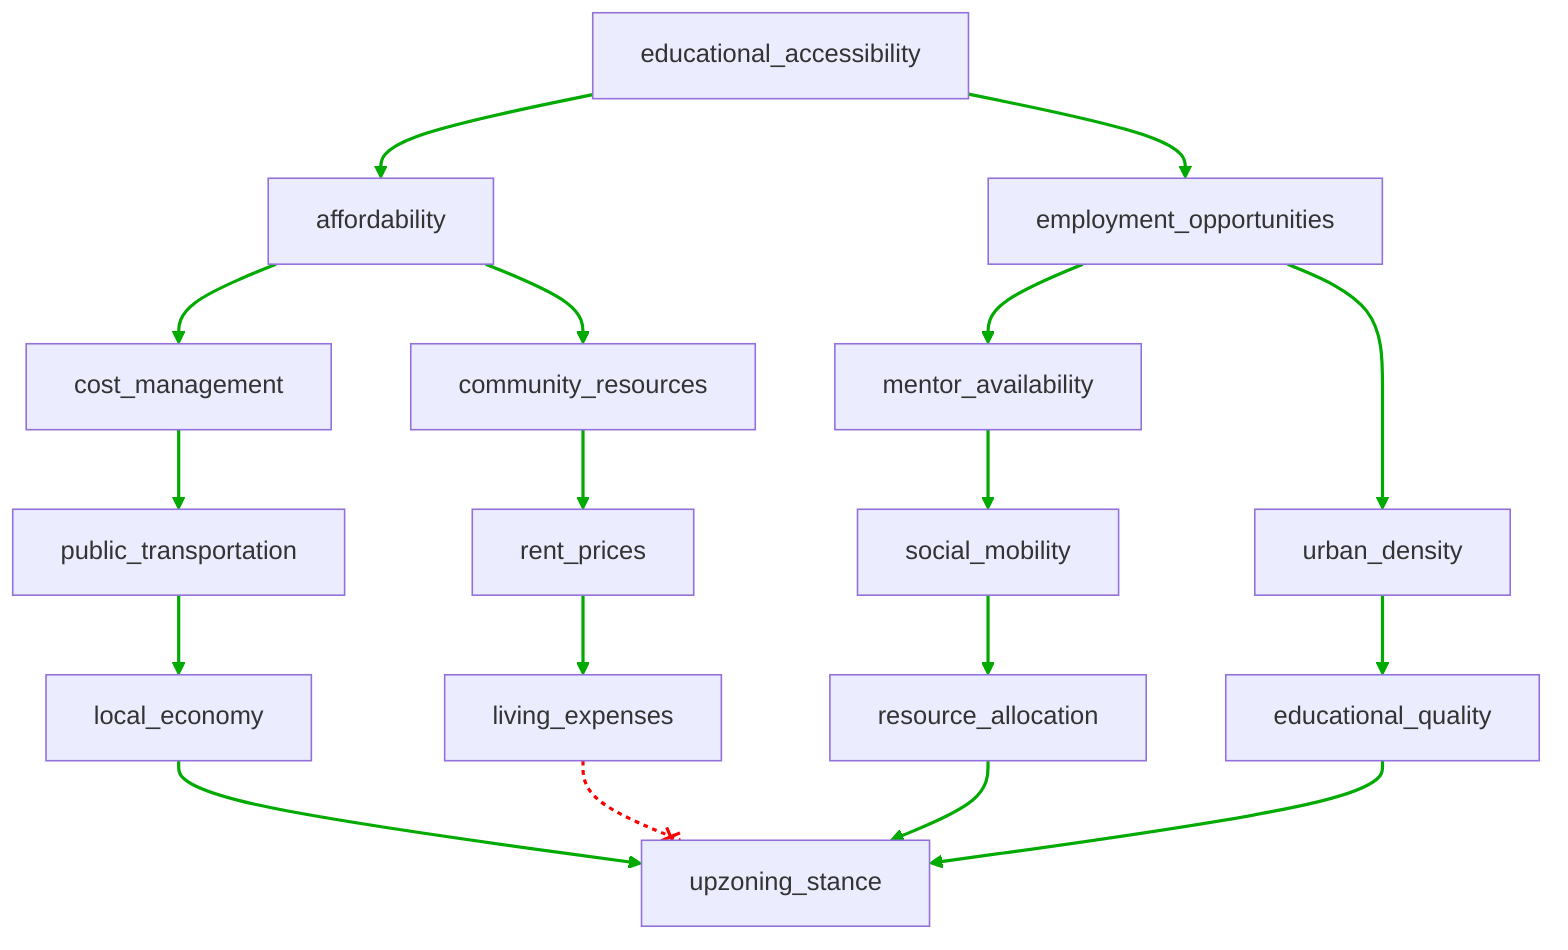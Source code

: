 flowchart TD
n1[educational_accessibility]
n2[affordability]
n3[employment_opportunities]
n4[cost_management]
n5[community_resources]
n6[mentor_availability]
n7[urban_density]
n8[public_transportation]
n9[rent_prices]
n10[social_mobility]
n11[educational_quality]
n12[local_economy]
n13[living_expenses]
n14[resource_allocation]
n15[upzoning_stance]
n1 --> n2
n1 --> n3
n2 --> n4
n2 --> n5
n3 --> n6
n3 --> n7
n4 --> n8
n5 --> n9
n6 --> n10
n7 --> n11
n8 --> n12
n9 --> n13
n10 --> n14
n11 --> n15
n12 --> n15
n13 --x n15
n14 --> n15
linkStyle 0 stroke:#00AA00,stroke-width:2px
linkStyle 1 stroke:#00AA00,stroke-width:2px
linkStyle 2 stroke:#00AA00,stroke-width:2px
linkStyle 3 stroke:#00AA00,stroke-width:2px
linkStyle 4 stroke:#00AA00,stroke-width:2px
linkStyle 5 stroke:#00AA00,stroke-width:2px
linkStyle 6 stroke:#00AA00,stroke-width:2px
linkStyle 7 stroke:#00AA00,stroke-width:2px
linkStyle 8 stroke:#00AA00,stroke-width:2px
linkStyle 9 stroke:#00AA00,stroke-width:2px
linkStyle 10 stroke:#00AA00,stroke-width:2px
linkStyle 11 stroke:#00AA00,stroke-width:2px
linkStyle 12 stroke:#00AA00,stroke-width:2px
linkStyle 13 stroke:#00AA00,stroke-width:2px
linkStyle 14 stroke:#00AA00,stroke-width:2px
linkStyle 15 stroke:#FF0000,stroke-dasharray:3,stroke-width:2px
linkStyle 16 stroke:#00AA00,stroke-width:2px